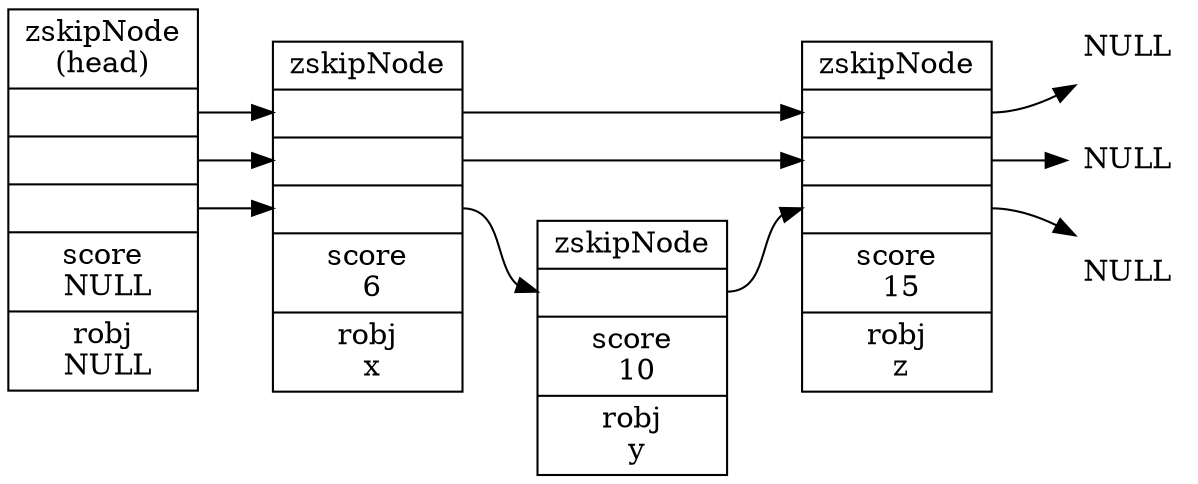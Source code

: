 digraph zset {
    rankdir = LR;
    node [shape = record];

    skiplist [label ="<head>zskipNode\n(head) |<3> |<2> |<1> |<score>score\n NULL |<robj>robj\n NULL"];
    six [label = "<head>zskipNode |<3> |<2> |<1> |<score>score\n 6 |<robj>robj\n x"];
    ten [label = "<head>zskipNode | <1> |<score>score\n 10 |<robj>robj\n y"];
    fiften [label = "<head>zskipNode |<3> |<2> |<1> |<score>score\n 15 |<robj>robj\n z"];

    skiplist:3 -> six:3; 
    skiplist:2 -> six:2;
    skiplist:1 -> six:1;
    six:1 -> ten:1;
    six:2 -> fiften:2;
    six:3 -> fiften:3;
    ten:1 -> fiften:1;

    null_1 [label = "NULL", shape=plaintext];
    null_2 [label = "NULL", shape=plaintext];
    null_3 [label = "NULL", shape=plaintext];

    fiften:1 -> null_1;
    fiften:2 -> null_2;
    fiften:3 -> null_3;

}

